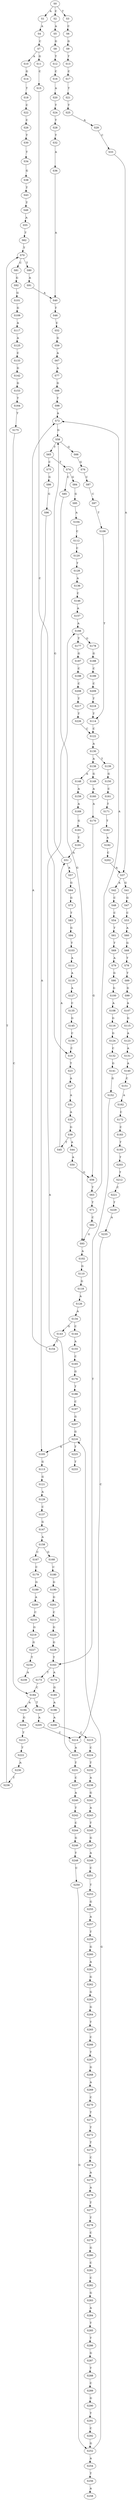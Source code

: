 strict digraph  {
	S0 -> S1 [ label = A ];
	S0 -> S2 [ label = C ];
	S0 -> S3 [ label = T ];
	S1 -> S4 [ label = A ];
	S2 -> S5 [ label = A ];
	S3 -> S6 [ label = C ];
	S4 -> S7 [ label = C ];
	S5 -> S8 [ label = G ];
	S6 -> S9 [ label = G ];
	S7 -> S10 [ label = A ];
	S7 -> S11 [ label = G ];
	S8 -> S12 [ label = T ];
	S9 -> S13 [ label = T ];
	S10 -> S14 [ label = G ];
	S11 -> S15 [ label = C ];
	S12 -> S16 [ label = C ];
	S13 -> S17 [ label = C ];
	S14 -> S18 [ label = T ];
	S15 -> S19 [ label = C ];
	S16 -> S20 [ label = A ];
	S17 -> S21 [ label = T ];
	S18 -> S22 [ label = C ];
	S19 -> S23 [ label = T ];
	S20 -> S24 [ label = T ];
	S21 -> S25 [ label = T ];
	S22 -> S26 [ label = C ];
	S23 -> S27 [ label = A ];
	S24 -> S28 [ label = T ];
	S25 -> S29 [ label = A ];
	S26 -> S30 [ label = T ];
	S27 -> S31 [ label = A ];
	S28 -> S32 [ label = T ];
	S29 -> S33 [ label = C ];
	S30 -> S34 [ label = T ];
	S31 -> S35 [ label = A ];
	S32 -> S36 [ label = A ];
	S33 -> S37 [ label = A ];
	S34 -> S38 [ label = G ];
	S35 -> S39 [ label = G ];
	S36 -> S40 [ label = A ];
	S37 -> S41 [ label = G ];
	S37 -> S42 [ label = A ];
	S38 -> S43 [ label = T ];
	S39 -> S44 [ label = A ];
	S39 -> S45 [ label = T ];
	S40 -> S46 [ label = T ];
	S41 -> S47 [ label = G ];
	S42 -> S48 [ label = C ];
	S43 -> S49 [ label = T ];
	S44 -> S50 [ label = A ];
	S45 -> S51 [ label = A ];
	S46 -> S52 [ label = C ];
	S47 -> S53 [ label = C ];
	S48 -> S54 [ label = C ];
	S49 -> S55 [ label = A ];
	S50 -> S56 [ label = G ];
	S51 -> S57 [ label = A ];
	S51 -> S58 [ label = G ];
	S52 -> S59 [ label = G ];
	S53 -> S60 [ label = A ];
	S54 -> S61 [ label = T ];
	S55 -> S62 [ label = T ];
	S56 -> S63 [ label = T ];
	S57 -> S64 [ label = G ];
	S58 -> S65 [ label = T ];
	S58 -> S66 [ label = G ];
	S59 -> S67 [ label = A ];
	S60 -> S68 [ label = G ];
	S61 -> S69 [ label = T ];
	S62 -> S70 [ label = T ];
	S63 -> S71 [ label = T ];
	S63 -> S72 [ label = A ];
	S64 -> S73 [ label = G ];
	S65 -> S74 [ label = T ];
	S65 -> S75 [ label = C ];
	S66 -> S76 [ label = G ];
	S67 -> S77 [ label = A ];
	S68 -> S78 [ label = T ];
	S69 -> S79 [ label = A ];
	S70 -> S80 [ label = T ];
	S70 -> S81 [ label = C ];
	S71 -> S82 [ label = C ];
	S72 -> S58 [ label = G ];
	S73 -> S83 [ label = T ];
	S74 -> S84 [ label = G ];
	S74 -> S85 [ label = C ];
	S75 -> S86 [ label = G ];
	S76 -> S87 [ label = C ];
	S77 -> S88 [ label = G ];
	S78 -> S89 [ label = T ];
	S79 -> S90 [ label = G ];
	S80 -> S91 [ label = A ];
	S81 -> S92 [ label = G ];
	S82 -> S93 [ label = G ];
	S83 -> S94 [ label = G ];
	S84 -> S95 [ label = G ];
	S85 -> S93 [ label = G ];
	S86 -> S96 [ label = G ];
	S87 -> S97 [ label = C ];
	S88 -> S98 [ label = T ];
	S89 -> S99 [ label = G ];
	S90 -> S100 [ label = G ];
	S91 -> S40 [ label = A ];
	S92 -> S101 [ label = G ];
	S93 -> S102 [ label = A ];
	S94 -> S103 [ label = T ];
	S95 -> S104 [ label = A ];
	S96 -> S105 [ label = A ];
	S97 -> S106 [ label = T ];
	S98 -> S72 [ label = A ];
	S99 -> S107 [ label = A ];
	S100 -> S108 [ label = A ];
	S101 -> S109 [ label = G ];
	S102 -> S110 [ label = G ];
	S103 -> S111 [ label = A ];
	S104 -> S112 [ label = C ];
	S105 -> S113 [ label = G ];
	S106 -> S114 [ label = T ];
	S107 -> S115 [ label = G ];
	S108 -> S116 [ label = G ];
	S109 -> S117 [ label = A ];
	S110 -> S118 [ label = G ];
	S111 -> S119 [ label = A ];
	S112 -> S120 [ label = C ];
	S113 -> S121 [ label = G ];
	S114 -> S122 [ label = C ];
	S115 -> S123 [ label = A ];
	S116 -> S124 [ label = G ];
	S117 -> S125 [ label = A ];
	S118 -> S126 [ label = A ];
	S119 -> S127 [ label = A ];
	S120 -> S128 [ label = T ];
	S121 -> S129 [ label = A ];
	S122 -> S130 [ label = A ];
	S123 -> S131 [ label = A ];
	S124 -> S132 [ label = C ];
	S125 -> S133 [ label = C ];
	S126 -> S134 [ label = A ];
	S127 -> S135 [ label = C ];
	S128 -> S136 [ label = A ];
	S129 -> S137 [ label = C ];
	S130 -> S138 [ label = A ];
	S130 -> S139 [ label = T ];
	S131 -> S140 [ label = A ];
	S132 -> S141 [ label = G ];
	S133 -> S142 [ label = G ];
	S134 -> S143 [ label = G ];
	S134 -> S144 [ label = C ];
	S135 -> S145 [ label = G ];
	S136 -> S146 [ label = C ];
	S137 -> S147 [ label = G ];
	S138 -> S148 [ label = A ];
	S138 -> S149 [ label = G ];
	S139 -> S150 [ label = G ];
	S140 -> S151 [ label = C ];
	S141 -> S152 [ label = G ];
	S142 -> S153 [ label = G ];
	S143 -> S154 [ label = T ];
	S144 -> S155 [ label = A ];
	S145 -> S156 [ label = C ];
	S146 -> S157 [ label = A ];
	S147 -> S158 [ label = A ];
	S148 -> S159 [ label = A ];
	S149 -> S160 [ label = A ];
	S150 -> S161 [ label = C ];
	S151 -> S162 [ label = A ];
	S152 -> S163 [ label = T ];
	S153 -> S164 [ label = T ];
	S154 -> S72 [ label = A ];
	S155 -> S165 [ label = C ];
	S156 -> S19 [ label = C ];
	S157 -> S166 [ label = A ];
	S158 -> S167 [ label = C ];
	S158 -> S168 [ label = G ];
	S159 -> S169 [ label = A ];
	S160 -> S170 [ label = A ];
	S161 -> S171 [ label = T ];
	S162 -> S172 [ label = C ];
	S163 -> S173 [ label = T ];
	S163 -> S174 [ label = A ];
	S164 -> S175 [ label = T ];
	S165 -> S176 [ label = G ];
	S166 -> S177 [ label = T ];
	S166 -> S178 [ label = G ];
	S167 -> S179 [ label = C ];
	S168 -> S180 [ label = C ];
	S169 -> S181 [ label = G ];
	S170 -> S56 [ label = G ];
	S171 -> S182 [ label = T ];
	S172 -> S183 [ label = C ];
	S173 -> S184 [ label = C ];
	S174 -> S185 [ label = G ];
	S175 -> S184 [ label = C ];
	S176 -> S186 [ label = T ];
	S177 -> S187 [ label = G ];
	S178 -> S188 [ label = G ];
	S179 -> S189 [ label = G ];
	S180 -> S190 [ label = G ];
	S181 -> S191 [ label = T ];
	S182 -> S192 [ label = A ];
	S183 -> S193 [ label = T ];
	S184 -> S194 [ label = A ];
	S184 -> S195 [ label = T ];
	S185 -> S196 [ label = A ];
	S186 -> S197 [ label = C ];
	S187 -> S198 [ label = C ];
	S188 -> S199 [ label = C ];
	S189 -> S200 [ label = A ];
	S190 -> S201 [ label = G ];
	S191 -> S51 [ label = A ];
	S192 -> S202 [ label = C ];
	S193 -> S203 [ label = T ];
	S194 -> S204 [ label = G ];
	S195 -> S205 [ label = A ];
	S196 -> S206 [ label = A ];
	S197 -> S207 [ label = G ];
	S198 -> S208 [ label = C ];
	S199 -> S209 [ label = C ];
	S200 -> S210 [ label = C ];
	S201 -> S211 [ label = C ];
	S202 -> S37 [ label = A ];
	S203 -> S212 [ label = T ];
	S204 -> S213 [ label = T ];
	S205 -> S214 [ label = C ];
	S206 -> S215 [ label = C ];
	S207 -> S216 [ label = G ];
	S208 -> S217 [ label = T ];
	S209 -> S218 [ label = T ];
	S210 -> S219 [ label = G ];
	S211 -> S220 [ label = G ];
	S212 -> S221 [ label = C ];
	S213 -> S222 [ label = T ];
	S214 -> S223 [ label = A ];
	S215 -> S224 [ label = C ];
	S216 -> S225 [ label = T ];
	S216 -> S105 [ label = A ];
	S217 -> S226 [ label = T ];
	S218 -> S114 [ label = T ];
	S219 -> S227 [ label = G ];
	S220 -> S228 [ label = G ];
	S221 -> S229 [ label = T ];
	S222 -> S230 [ label = A ];
	S223 -> S231 [ label = T ];
	S223 -> S166 [ label = A ];
	S224 -> S232 [ label = T ];
	S225 -> S233 [ label = T ];
	S226 -> S122 [ label = C ];
	S227 -> S234 [ label = T ];
	S228 -> S163 [ label = T ];
	S229 -> S235 [ label = A ];
	S230 -> S236 [ label = T ];
	S231 -> S237 [ label = C ];
	S232 -> S238 [ label = A ];
	S234 -> S239 [ label = A ];
	S235 -> S214 [ label = C ];
	S236 -> S70 [ label = T ];
	S237 -> S240 [ label = A ];
	S238 -> S241 [ label = G ];
	S240 -> S242 [ label = T ];
	S241 -> S243 [ label = A ];
	S242 -> S244 [ label = C ];
	S243 -> S245 [ label = T ];
	S244 -> S246 [ label = G ];
	S245 -> S247 [ label = G ];
	S246 -> S248 [ label = T ];
	S247 -> S249 [ label = A ];
	S248 -> S250 [ label = C ];
	S249 -> S251 [ label = C ];
	S250 -> S252 [ label = G ];
	S251 -> S253 [ label = T ];
	S252 -> S216 [ label = G ];
	S252 -> S254 [ label = A ];
	S253 -> S255 [ label = G ];
	S254 -> S256 [ label = T ];
	S255 -> S257 [ label = A ];
	S256 -> S258 [ label = A ];
	S257 -> S259 [ label = T ];
	S259 -> S260 [ label = G ];
	S260 -> S261 [ label = A ];
	S261 -> S262 [ label = G ];
	S262 -> S263 [ label = G ];
	S263 -> S264 [ label = G ];
	S264 -> S265 [ label = T ];
	S265 -> S266 [ label = C ];
	S266 -> S267 [ label = T ];
	S267 -> S268 [ label = G ];
	S268 -> S269 [ label = A ];
	S269 -> S270 [ label = C ];
	S270 -> S271 [ label = T ];
	S271 -> S272 [ label = T ];
	S272 -> S273 [ label = T ];
	S273 -> S274 [ label = C ];
	S274 -> S275 [ label = A ];
	S275 -> S276 [ label = A ];
	S276 -> S277 [ label = T ];
	S277 -> S278 [ label = T ];
	S278 -> S279 [ label = C ];
	S279 -> S280 [ label = G ];
	S280 -> S281 [ label = C ];
	S281 -> S282 [ label = C ];
	S282 -> S283 [ label = G ];
	S283 -> S284 [ label = A ];
	S284 -> S285 [ label = T ];
	S285 -> S286 [ label = T ];
	S286 -> S287 [ label = G ];
	S287 -> S288 [ label = T ];
	S288 -> S289 [ label = C ];
	S289 -> S290 [ label = G ];
	S290 -> S291 [ label = T ];
	S291 -> S292 [ label = C ];
	S292 -> S252 [ label = G ];
}
